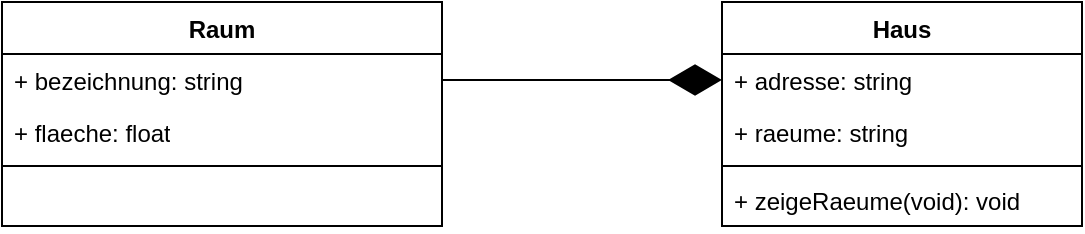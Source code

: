 <mxfile version="26.2.14">
  <diagram name="Seite-1" id="ekIIjJFPIPIu71itbshN">
    <mxGraphModel dx="1025" dy="414" grid="1" gridSize="10" guides="1" tooltips="1" connect="1" arrows="1" fold="1" page="1" pageScale="1" pageWidth="827" pageHeight="1169" math="0" shadow="0">
      <root>
        <mxCell id="0" />
        <mxCell id="1" parent="0" />
        <mxCell id="QeFx1K9sL7MdGn5lO5Gf-1" value="Raum" style="swimlane;fontStyle=1;align=center;verticalAlign=top;childLayout=stackLayout;horizontal=1;startSize=26;horizontalStack=0;resizeParent=1;resizeParentMax=0;resizeLast=0;collapsible=1;marginBottom=0;whiteSpace=wrap;html=1;" vertex="1" parent="1">
          <mxGeometry x="130" y="60" width="220" height="112" as="geometry" />
        </mxCell>
        <mxCell id="QeFx1K9sL7MdGn5lO5Gf-11" value="+ bezeichnung: string" style="text;strokeColor=none;fillColor=none;align=left;verticalAlign=top;spacingLeft=4;spacingRight=4;overflow=hidden;rotatable=0;points=[[0,0.5],[1,0.5]];portConstraint=eastwest;whiteSpace=wrap;html=1;" vertex="1" parent="QeFx1K9sL7MdGn5lO5Gf-1">
          <mxGeometry y="26" width="220" height="26" as="geometry" />
        </mxCell>
        <mxCell id="QeFx1K9sL7MdGn5lO5Gf-15" value="+ flaeche: float" style="text;strokeColor=none;fillColor=none;align=left;verticalAlign=top;spacingLeft=4;spacingRight=4;overflow=hidden;rotatable=0;points=[[0,0.5],[1,0.5]];portConstraint=eastwest;whiteSpace=wrap;html=1;" vertex="1" parent="QeFx1K9sL7MdGn5lO5Gf-1">
          <mxGeometry y="52" width="220" height="26" as="geometry" />
        </mxCell>
        <mxCell id="QeFx1K9sL7MdGn5lO5Gf-3" value="" style="line;strokeWidth=1;fillColor=none;align=left;verticalAlign=middle;spacingTop=-1;spacingLeft=3;spacingRight=3;rotatable=0;labelPosition=right;points=[];portConstraint=eastwest;strokeColor=inherit;" vertex="1" parent="QeFx1K9sL7MdGn5lO5Gf-1">
          <mxGeometry y="78" width="220" height="8" as="geometry" />
        </mxCell>
        <mxCell id="QeFx1K9sL7MdGn5lO5Gf-4" value="&amp;nbsp;" style="text;strokeColor=none;fillColor=none;align=left;verticalAlign=top;spacingLeft=4;spacingRight=4;overflow=hidden;rotatable=0;points=[[0,0.5],[1,0.5]];portConstraint=eastwest;whiteSpace=wrap;html=1;" vertex="1" parent="QeFx1K9sL7MdGn5lO5Gf-1">
          <mxGeometry y="86" width="220" height="26" as="geometry" />
        </mxCell>
        <mxCell id="QeFx1K9sL7MdGn5lO5Gf-5" value="Haus" style="swimlane;fontStyle=1;align=center;verticalAlign=top;childLayout=stackLayout;horizontal=1;startSize=26;horizontalStack=0;resizeParent=1;resizeParentMax=0;resizeLast=0;collapsible=1;marginBottom=0;whiteSpace=wrap;html=1;" vertex="1" parent="1">
          <mxGeometry x="490" y="60" width="180" height="112" as="geometry" />
        </mxCell>
        <mxCell id="QeFx1K9sL7MdGn5lO5Gf-6" value="+ adresse: string" style="text;strokeColor=none;fillColor=none;align=left;verticalAlign=top;spacingLeft=4;spacingRight=4;overflow=hidden;rotatable=0;points=[[0,0.5],[1,0.5]];portConstraint=eastwest;whiteSpace=wrap;html=1;" vertex="1" parent="QeFx1K9sL7MdGn5lO5Gf-5">
          <mxGeometry y="26" width="180" height="26" as="geometry" />
        </mxCell>
        <mxCell id="QeFx1K9sL7MdGn5lO5Gf-10" value="+ raeume: string" style="text;strokeColor=none;fillColor=none;align=left;verticalAlign=top;spacingLeft=4;spacingRight=4;overflow=hidden;rotatable=0;points=[[0,0.5],[1,0.5]];portConstraint=eastwest;whiteSpace=wrap;html=1;" vertex="1" parent="QeFx1K9sL7MdGn5lO5Gf-5">
          <mxGeometry y="52" width="180" height="26" as="geometry" />
        </mxCell>
        <mxCell id="QeFx1K9sL7MdGn5lO5Gf-7" value="" style="line;strokeWidth=1;fillColor=none;align=left;verticalAlign=middle;spacingTop=-1;spacingLeft=3;spacingRight=3;rotatable=0;labelPosition=right;points=[];portConstraint=eastwest;strokeColor=inherit;" vertex="1" parent="QeFx1K9sL7MdGn5lO5Gf-5">
          <mxGeometry y="78" width="180" height="8" as="geometry" />
        </mxCell>
        <mxCell id="QeFx1K9sL7MdGn5lO5Gf-14" value="+ zeigeRaeume(void): void" style="text;strokeColor=none;fillColor=none;align=left;verticalAlign=top;spacingLeft=4;spacingRight=4;overflow=hidden;rotatable=0;points=[[0,0.5],[1,0.5]];portConstraint=eastwest;whiteSpace=wrap;html=1;" vertex="1" parent="QeFx1K9sL7MdGn5lO5Gf-5">
          <mxGeometry y="86" width="180" height="26" as="geometry" />
        </mxCell>
        <mxCell id="QeFx1K9sL7MdGn5lO5Gf-16" value="" style="endArrow=diamondThin;endFill=1;endSize=24;html=1;rounded=0;entryX=0;entryY=0.5;entryDx=0;entryDy=0;exitX=1;exitY=0.5;exitDx=0;exitDy=0;" edge="1" parent="1" source="QeFx1K9sL7MdGn5lO5Gf-11" target="QeFx1K9sL7MdGn5lO5Gf-6">
          <mxGeometry width="160" relative="1" as="geometry">
            <mxPoint x="330" y="150" as="sourcePoint" />
            <mxPoint x="490" y="150" as="targetPoint" />
          </mxGeometry>
        </mxCell>
      </root>
    </mxGraphModel>
  </diagram>
</mxfile>
